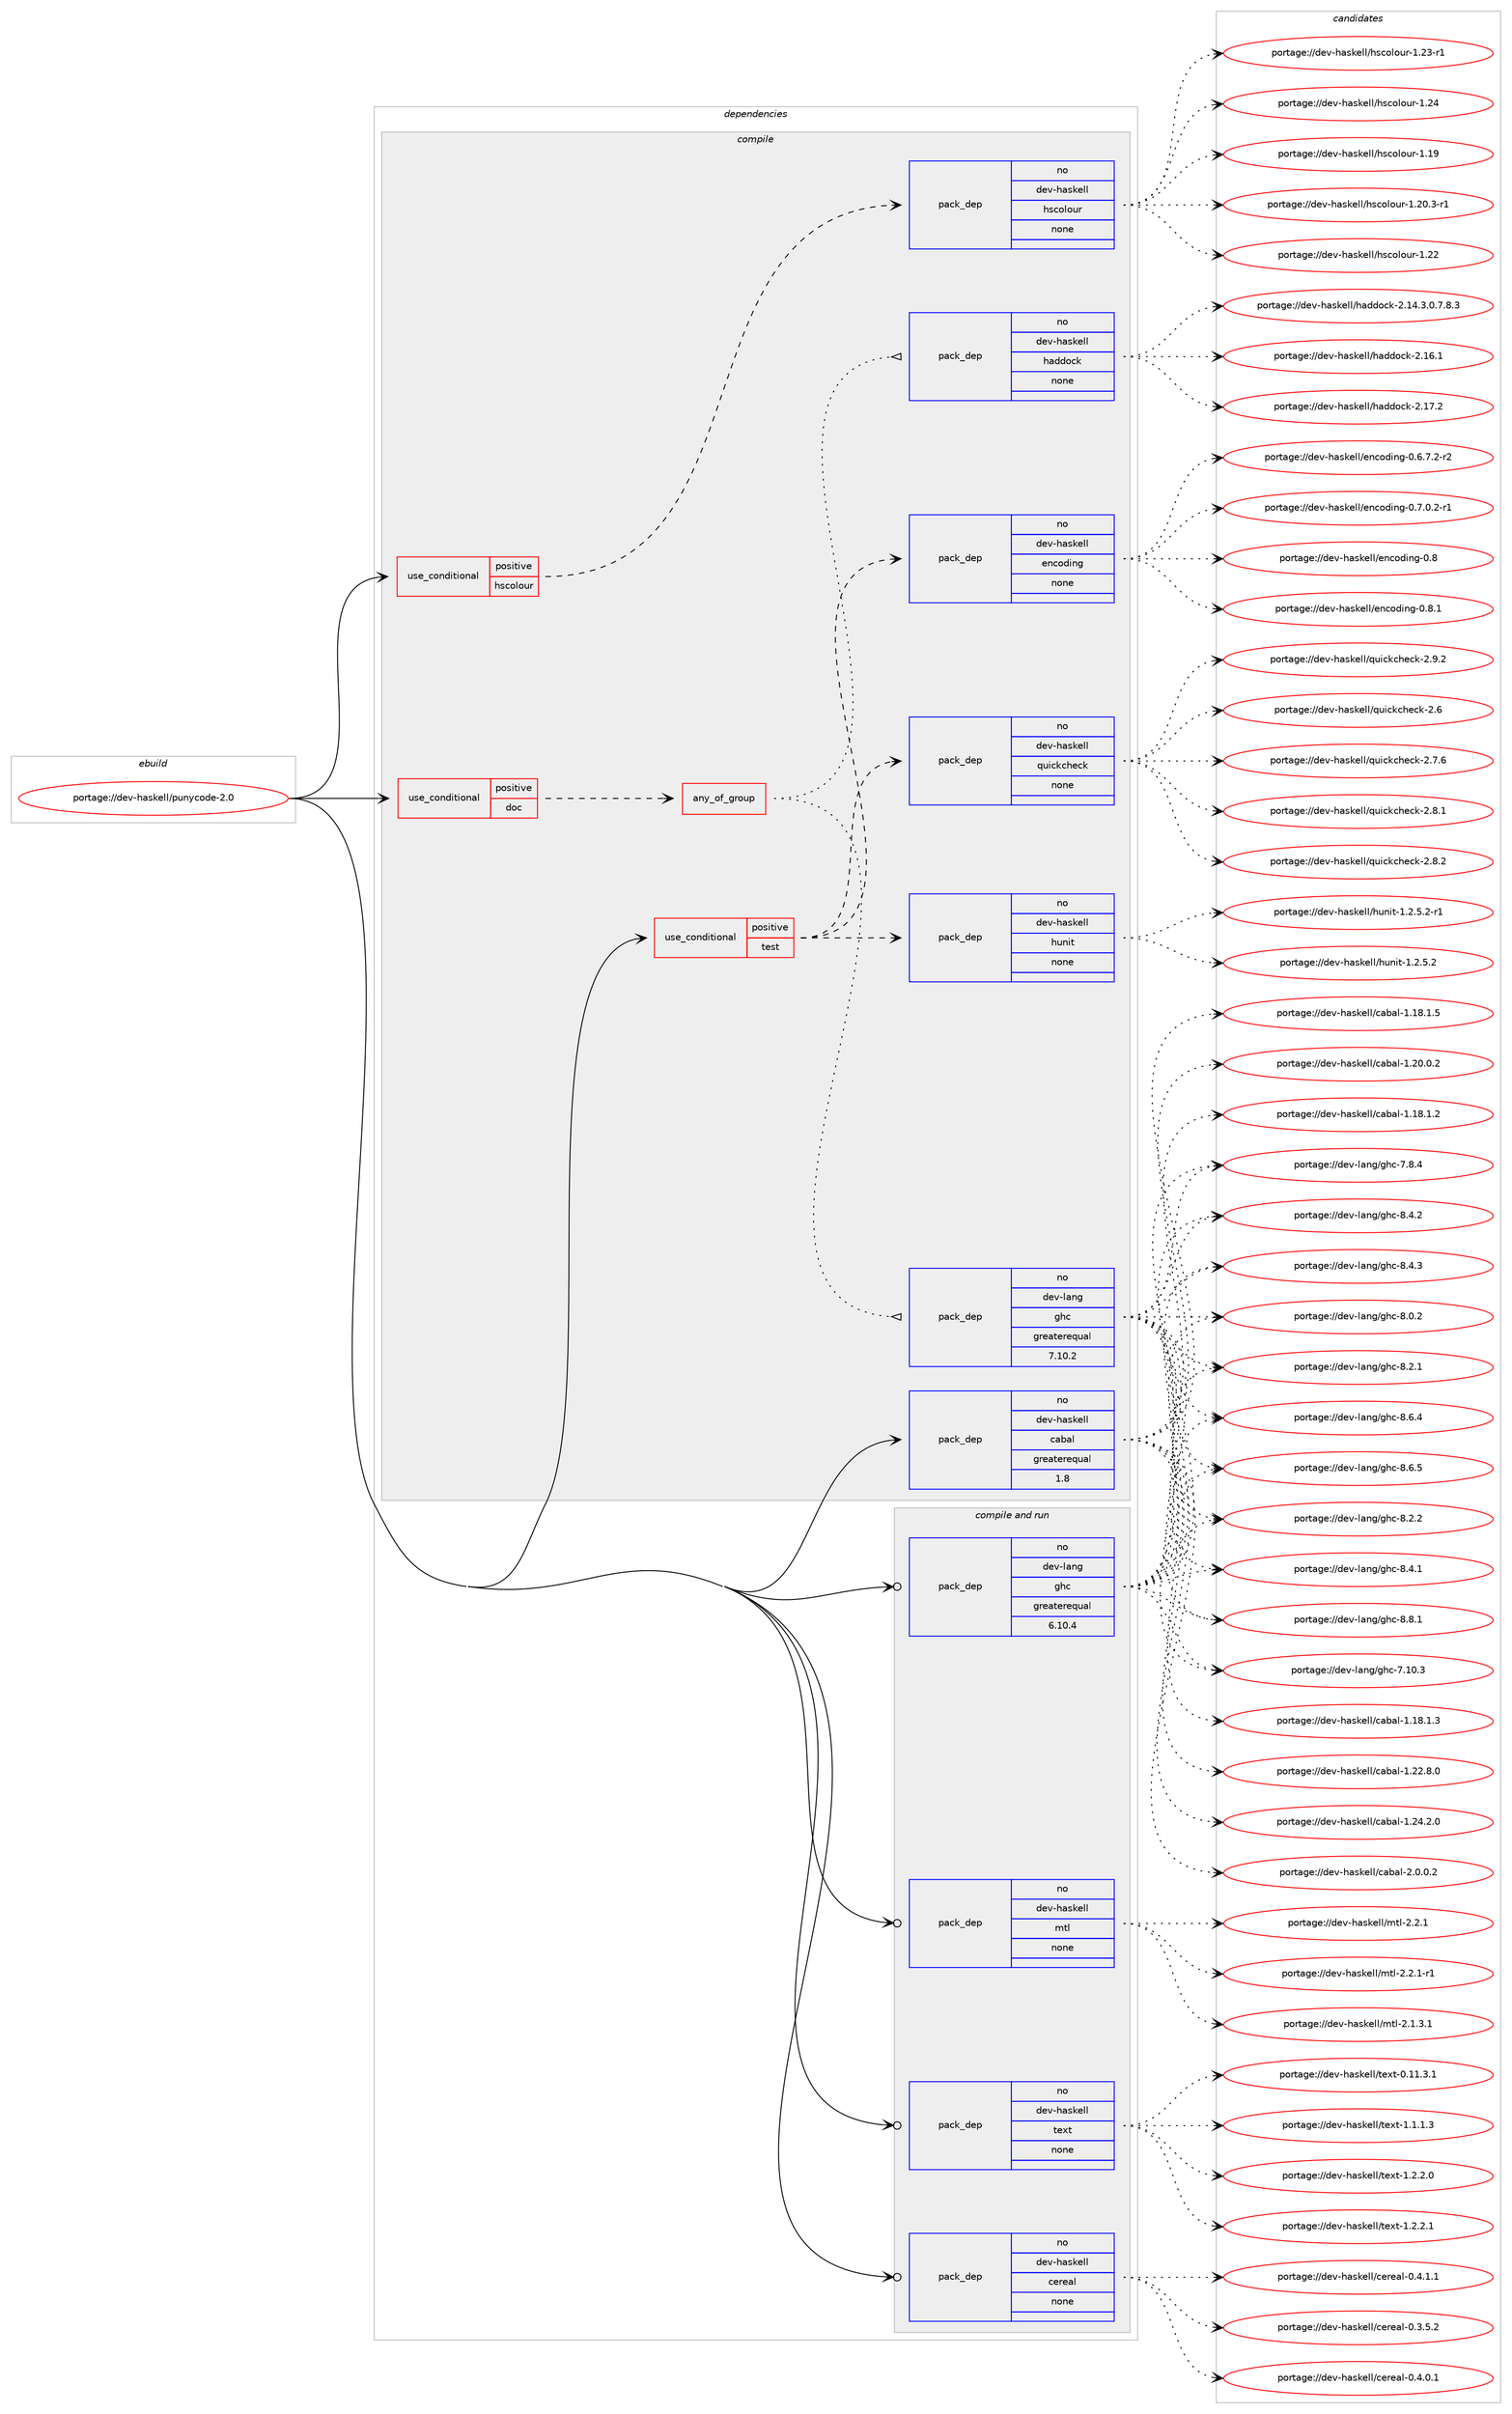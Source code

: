 digraph prolog {

# *************
# Graph options
# *************

newrank=true;
concentrate=true;
compound=true;
graph [rankdir=LR,fontname=Helvetica,fontsize=10,ranksep=1.5];#, ranksep=2.5, nodesep=0.2];
edge  [arrowhead=vee];
node  [fontname=Helvetica,fontsize=10];

# **********
# The ebuild
# **********

subgraph cluster_leftcol {
color=gray;
rank=same;
label=<<i>ebuild</i>>;
id [label="portage://dev-haskell/punycode-2.0", color=red, width=4, href="../dev-haskell/punycode-2.0.svg"];
}

# ****************
# The dependencies
# ****************

subgraph cluster_midcol {
color=gray;
label=<<i>dependencies</i>>;
subgraph cluster_compile {
fillcolor="#eeeeee";
style=filled;
label=<<i>compile</i>>;
subgraph cond16695 {
dependency77451 [label=<<TABLE BORDER="0" CELLBORDER="1" CELLSPACING="0" CELLPADDING="4"><TR><TD ROWSPAN="3" CELLPADDING="10">use_conditional</TD></TR><TR><TD>positive</TD></TR><TR><TD>doc</TD></TR></TABLE>>, shape=none, color=red];
subgraph any2203 {
dependency77452 [label=<<TABLE BORDER="0" CELLBORDER="1" CELLSPACING="0" CELLPADDING="4"><TR><TD CELLPADDING="10">any_of_group</TD></TR></TABLE>>, shape=none, color=red];subgraph pack58496 {
dependency77453 [label=<<TABLE BORDER="0" CELLBORDER="1" CELLSPACING="0" CELLPADDING="4" WIDTH="220"><TR><TD ROWSPAN="6" CELLPADDING="30">pack_dep</TD></TR><TR><TD WIDTH="110">no</TD></TR><TR><TD>dev-haskell</TD></TR><TR><TD>haddock</TD></TR><TR><TD>none</TD></TR><TR><TD></TD></TR></TABLE>>, shape=none, color=blue];
}
dependency77452:e -> dependency77453:w [weight=20,style="dotted",arrowhead="oinv"];
subgraph pack58497 {
dependency77454 [label=<<TABLE BORDER="0" CELLBORDER="1" CELLSPACING="0" CELLPADDING="4" WIDTH="220"><TR><TD ROWSPAN="6" CELLPADDING="30">pack_dep</TD></TR><TR><TD WIDTH="110">no</TD></TR><TR><TD>dev-lang</TD></TR><TR><TD>ghc</TD></TR><TR><TD>greaterequal</TD></TR><TR><TD>7.10.2</TD></TR></TABLE>>, shape=none, color=blue];
}
dependency77452:e -> dependency77454:w [weight=20,style="dotted",arrowhead="oinv"];
}
dependency77451:e -> dependency77452:w [weight=20,style="dashed",arrowhead="vee"];
}
id:e -> dependency77451:w [weight=20,style="solid",arrowhead="vee"];
subgraph cond16696 {
dependency77455 [label=<<TABLE BORDER="0" CELLBORDER="1" CELLSPACING="0" CELLPADDING="4"><TR><TD ROWSPAN="3" CELLPADDING="10">use_conditional</TD></TR><TR><TD>positive</TD></TR><TR><TD>hscolour</TD></TR></TABLE>>, shape=none, color=red];
subgraph pack58498 {
dependency77456 [label=<<TABLE BORDER="0" CELLBORDER="1" CELLSPACING="0" CELLPADDING="4" WIDTH="220"><TR><TD ROWSPAN="6" CELLPADDING="30">pack_dep</TD></TR><TR><TD WIDTH="110">no</TD></TR><TR><TD>dev-haskell</TD></TR><TR><TD>hscolour</TD></TR><TR><TD>none</TD></TR><TR><TD></TD></TR></TABLE>>, shape=none, color=blue];
}
dependency77455:e -> dependency77456:w [weight=20,style="dashed",arrowhead="vee"];
}
id:e -> dependency77455:w [weight=20,style="solid",arrowhead="vee"];
subgraph cond16697 {
dependency77457 [label=<<TABLE BORDER="0" CELLBORDER="1" CELLSPACING="0" CELLPADDING="4"><TR><TD ROWSPAN="3" CELLPADDING="10">use_conditional</TD></TR><TR><TD>positive</TD></TR><TR><TD>test</TD></TR></TABLE>>, shape=none, color=red];
subgraph pack58499 {
dependency77458 [label=<<TABLE BORDER="0" CELLBORDER="1" CELLSPACING="0" CELLPADDING="4" WIDTH="220"><TR><TD ROWSPAN="6" CELLPADDING="30">pack_dep</TD></TR><TR><TD WIDTH="110">no</TD></TR><TR><TD>dev-haskell</TD></TR><TR><TD>encoding</TD></TR><TR><TD>none</TD></TR><TR><TD></TD></TR></TABLE>>, shape=none, color=blue];
}
dependency77457:e -> dependency77458:w [weight=20,style="dashed",arrowhead="vee"];
subgraph pack58500 {
dependency77459 [label=<<TABLE BORDER="0" CELLBORDER="1" CELLSPACING="0" CELLPADDING="4" WIDTH="220"><TR><TD ROWSPAN="6" CELLPADDING="30">pack_dep</TD></TR><TR><TD WIDTH="110">no</TD></TR><TR><TD>dev-haskell</TD></TR><TR><TD>hunit</TD></TR><TR><TD>none</TD></TR><TR><TD></TD></TR></TABLE>>, shape=none, color=blue];
}
dependency77457:e -> dependency77459:w [weight=20,style="dashed",arrowhead="vee"];
subgraph pack58501 {
dependency77460 [label=<<TABLE BORDER="0" CELLBORDER="1" CELLSPACING="0" CELLPADDING="4" WIDTH="220"><TR><TD ROWSPAN="6" CELLPADDING="30">pack_dep</TD></TR><TR><TD WIDTH="110">no</TD></TR><TR><TD>dev-haskell</TD></TR><TR><TD>quickcheck</TD></TR><TR><TD>none</TD></TR><TR><TD></TD></TR></TABLE>>, shape=none, color=blue];
}
dependency77457:e -> dependency77460:w [weight=20,style="dashed",arrowhead="vee"];
}
id:e -> dependency77457:w [weight=20,style="solid",arrowhead="vee"];
subgraph pack58502 {
dependency77461 [label=<<TABLE BORDER="0" CELLBORDER="1" CELLSPACING="0" CELLPADDING="4" WIDTH="220"><TR><TD ROWSPAN="6" CELLPADDING="30">pack_dep</TD></TR><TR><TD WIDTH="110">no</TD></TR><TR><TD>dev-haskell</TD></TR><TR><TD>cabal</TD></TR><TR><TD>greaterequal</TD></TR><TR><TD>1.8</TD></TR></TABLE>>, shape=none, color=blue];
}
id:e -> dependency77461:w [weight=20,style="solid",arrowhead="vee"];
}
subgraph cluster_compileandrun {
fillcolor="#eeeeee";
style=filled;
label=<<i>compile and run</i>>;
subgraph pack58503 {
dependency77462 [label=<<TABLE BORDER="0" CELLBORDER="1" CELLSPACING="0" CELLPADDING="4" WIDTH="220"><TR><TD ROWSPAN="6" CELLPADDING="30">pack_dep</TD></TR><TR><TD WIDTH="110">no</TD></TR><TR><TD>dev-haskell</TD></TR><TR><TD>cereal</TD></TR><TR><TD>none</TD></TR><TR><TD></TD></TR></TABLE>>, shape=none, color=blue];
}
id:e -> dependency77462:w [weight=20,style="solid",arrowhead="odotvee"];
subgraph pack58504 {
dependency77463 [label=<<TABLE BORDER="0" CELLBORDER="1" CELLSPACING="0" CELLPADDING="4" WIDTH="220"><TR><TD ROWSPAN="6" CELLPADDING="30">pack_dep</TD></TR><TR><TD WIDTH="110">no</TD></TR><TR><TD>dev-haskell</TD></TR><TR><TD>mtl</TD></TR><TR><TD>none</TD></TR><TR><TD></TD></TR></TABLE>>, shape=none, color=blue];
}
id:e -> dependency77463:w [weight=20,style="solid",arrowhead="odotvee"];
subgraph pack58505 {
dependency77464 [label=<<TABLE BORDER="0" CELLBORDER="1" CELLSPACING="0" CELLPADDING="4" WIDTH="220"><TR><TD ROWSPAN="6" CELLPADDING="30">pack_dep</TD></TR><TR><TD WIDTH="110">no</TD></TR><TR><TD>dev-haskell</TD></TR><TR><TD>text</TD></TR><TR><TD>none</TD></TR><TR><TD></TD></TR></TABLE>>, shape=none, color=blue];
}
id:e -> dependency77464:w [weight=20,style="solid",arrowhead="odotvee"];
subgraph pack58506 {
dependency77465 [label=<<TABLE BORDER="0" CELLBORDER="1" CELLSPACING="0" CELLPADDING="4" WIDTH="220"><TR><TD ROWSPAN="6" CELLPADDING="30">pack_dep</TD></TR><TR><TD WIDTH="110">no</TD></TR><TR><TD>dev-lang</TD></TR><TR><TD>ghc</TD></TR><TR><TD>greaterequal</TD></TR><TR><TD>6.10.4</TD></TR></TABLE>>, shape=none, color=blue];
}
id:e -> dependency77465:w [weight=20,style="solid",arrowhead="odotvee"];
}
subgraph cluster_run {
fillcolor="#eeeeee";
style=filled;
label=<<i>run</i>>;
}
}

# **************
# The candidates
# **************

subgraph cluster_choices {
rank=same;
color=gray;
label=<<i>candidates</i>>;

subgraph choice58496 {
color=black;
nodesep=1;
choiceportage1001011184510497115107101108108471049710010011199107455046495246514648465546564651 [label="portage://dev-haskell/haddock-2.14.3.0.7.8.3", color=red, width=4,href="../dev-haskell/haddock-2.14.3.0.7.8.3.svg"];
choiceportage100101118451049711510710110810847104971001001119910745504649544649 [label="portage://dev-haskell/haddock-2.16.1", color=red, width=4,href="../dev-haskell/haddock-2.16.1.svg"];
choiceportage100101118451049711510710110810847104971001001119910745504649554650 [label="portage://dev-haskell/haddock-2.17.2", color=red, width=4,href="../dev-haskell/haddock-2.17.2.svg"];
dependency77453:e -> choiceportage1001011184510497115107101108108471049710010011199107455046495246514648465546564651:w [style=dotted,weight="100"];
dependency77453:e -> choiceportage100101118451049711510710110810847104971001001119910745504649544649:w [style=dotted,weight="100"];
dependency77453:e -> choiceportage100101118451049711510710110810847104971001001119910745504649554650:w [style=dotted,weight="100"];
}
subgraph choice58497 {
color=black;
nodesep=1;
choiceportage1001011184510897110103471031049945554649484651 [label="portage://dev-lang/ghc-7.10.3", color=red, width=4,href="../dev-lang/ghc-7.10.3.svg"];
choiceportage10010111845108971101034710310499455546564652 [label="portage://dev-lang/ghc-7.8.4", color=red, width=4,href="../dev-lang/ghc-7.8.4.svg"];
choiceportage10010111845108971101034710310499455646484650 [label="portage://dev-lang/ghc-8.0.2", color=red, width=4,href="../dev-lang/ghc-8.0.2.svg"];
choiceportage10010111845108971101034710310499455646504649 [label="portage://dev-lang/ghc-8.2.1", color=red, width=4,href="../dev-lang/ghc-8.2.1.svg"];
choiceportage10010111845108971101034710310499455646504650 [label="portage://dev-lang/ghc-8.2.2", color=red, width=4,href="../dev-lang/ghc-8.2.2.svg"];
choiceportage10010111845108971101034710310499455646524649 [label="portage://dev-lang/ghc-8.4.1", color=red, width=4,href="../dev-lang/ghc-8.4.1.svg"];
choiceportage10010111845108971101034710310499455646524650 [label="portage://dev-lang/ghc-8.4.2", color=red, width=4,href="../dev-lang/ghc-8.4.2.svg"];
choiceportage10010111845108971101034710310499455646524651 [label="portage://dev-lang/ghc-8.4.3", color=red, width=4,href="../dev-lang/ghc-8.4.3.svg"];
choiceportage10010111845108971101034710310499455646544652 [label="portage://dev-lang/ghc-8.6.4", color=red, width=4,href="../dev-lang/ghc-8.6.4.svg"];
choiceportage10010111845108971101034710310499455646544653 [label="portage://dev-lang/ghc-8.6.5", color=red, width=4,href="../dev-lang/ghc-8.6.5.svg"];
choiceportage10010111845108971101034710310499455646564649 [label="portage://dev-lang/ghc-8.8.1", color=red, width=4,href="../dev-lang/ghc-8.8.1.svg"];
dependency77454:e -> choiceportage1001011184510897110103471031049945554649484651:w [style=dotted,weight="100"];
dependency77454:e -> choiceportage10010111845108971101034710310499455546564652:w [style=dotted,weight="100"];
dependency77454:e -> choiceportage10010111845108971101034710310499455646484650:w [style=dotted,weight="100"];
dependency77454:e -> choiceportage10010111845108971101034710310499455646504649:w [style=dotted,weight="100"];
dependency77454:e -> choiceportage10010111845108971101034710310499455646504650:w [style=dotted,weight="100"];
dependency77454:e -> choiceportage10010111845108971101034710310499455646524649:w [style=dotted,weight="100"];
dependency77454:e -> choiceportage10010111845108971101034710310499455646524650:w [style=dotted,weight="100"];
dependency77454:e -> choiceportage10010111845108971101034710310499455646524651:w [style=dotted,weight="100"];
dependency77454:e -> choiceportage10010111845108971101034710310499455646544652:w [style=dotted,weight="100"];
dependency77454:e -> choiceportage10010111845108971101034710310499455646544653:w [style=dotted,weight="100"];
dependency77454:e -> choiceportage10010111845108971101034710310499455646564649:w [style=dotted,weight="100"];
}
subgraph choice58498 {
color=black;
nodesep=1;
choiceportage100101118451049711510710110810847104115991111081111171144549464957 [label="portage://dev-haskell/hscolour-1.19", color=red, width=4,href="../dev-haskell/hscolour-1.19.svg"];
choiceportage10010111845104971151071011081084710411599111108111117114454946504846514511449 [label="portage://dev-haskell/hscolour-1.20.3-r1", color=red, width=4,href="../dev-haskell/hscolour-1.20.3-r1.svg"];
choiceportage100101118451049711510710110810847104115991111081111171144549465050 [label="portage://dev-haskell/hscolour-1.22", color=red, width=4,href="../dev-haskell/hscolour-1.22.svg"];
choiceportage1001011184510497115107101108108471041159911110811111711445494650514511449 [label="portage://dev-haskell/hscolour-1.23-r1", color=red, width=4,href="../dev-haskell/hscolour-1.23-r1.svg"];
choiceportage100101118451049711510710110810847104115991111081111171144549465052 [label="portage://dev-haskell/hscolour-1.24", color=red, width=4,href="../dev-haskell/hscolour-1.24.svg"];
dependency77456:e -> choiceportage100101118451049711510710110810847104115991111081111171144549464957:w [style=dotted,weight="100"];
dependency77456:e -> choiceportage10010111845104971151071011081084710411599111108111117114454946504846514511449:w [style=dotted,weight="100"];
dependency77456:e -> choiceportage100101118451049711510710110810847104115991111081111171144549465050:w [style=dotted,weight="100"];
dependency77456:e -> choiceportage1001011184510497115107101108108471041159911110811111711445494650514511449:w [style=dotted,weight="100"];
dependency77456:e -> choiceportage100101118451049711510710110810847104115991111081111171144549465052:w [style=dotted,weight="100"];
}
subgraph choice58499 {
color=black;
nodesep=1;
choiceportage1001011184510497115107101108108471011109911110010511010345484654465546504511450 [label="portage://dev-haskell/encoding-0.6.7.2-r2", color=red, width=4,href="../dev-haskell/encoding-0.6.7.2-r2.svg"];
choiceportage1001011184510497115107101108108471011109911110010511010345484655464846504511449 [label="portage://dev-haskell/encoding-0.7.0.2-r1", color=red, width=4,href="../dev-haskell/encoding-0.7.0.2-r1.svg"];
choiceportage1001011184510497115107101108108471011109911110010511010345484656 [label="portage://dev-haskell/encoding-0.8", color=red, width=4,href="../dev-haskell/encoding-0.8.svg"];
choiceportage10010111845104971151071011081084710111099111100105110103454846564649 [label="portage://dev-haskell/encoding-0.8.1", color=red, width=4,href="../dev-haskell/encoding-0.8.1.svg"];
dependency77458:e -> choiceportage1001011184510497115107101108108471011109911110010511010345484654465546504511450:w [style=dotted,weight="100"];
dependency77458:e -> choiceportage1001011184510497115107101108108471011109911110010511010345484655464846504511449:w [style=dotted,weight="100"];
dependency77458:e -> choiceportage1001011184510497115107101108108471011109911110010511010345484656:w [style=dotted,weight="100"];
dependency77458:e -> choiceportage10010111845104971151071011081084710111099111100105110103454846564649:w [style=dotted,weight="100"];
}
subgraph choice58500 {
color=black;
nodesep=1;
choiceportage1001011184510497115107101108108471041171101051164549465046534650 [label="portage://dev-haskell/hunit-1.2.5.2", color=red, width=4,href="../dev-haskell/hunit-1.2.5.2.svg"];
choiceportage10010111845104971151071011081084710411711010511645494650465346504511449 [label="portage://dev-haskell/hunit-1.2.5.2-r1", color=red, width=4,href="../dev-haskell/hunit-1.2.5.2-r1.svg"];
dependency77459:e -> choiceportage1001011184510497115107101108108471041171101051164549465046534650:w [style=dotted,weight="100"];
dependency77459:e -> choiceportage10010111845104971151071011081084710411711010511645494650465346504511449:w [style=dotted,weight="100"];
}
subgraph choice58501 {
color=black;
nodesep=1;
choiceportage10010111845104971151071011081084711311710599107991041019910745504654 [label="portage://dev-haskell/quickcheck-2.6", color=red, width=4,href="../dev-haskell/quickcheck-2.6.svg"];
choiceportage100101118451049711510710110810847113117105991079910410199107455046554654 [label="portage://dev-haskell/quickcheck-2.7.6", color=red, width=4,href="../dev-haskell/quickcheck-2.7.6.svg"];
choiceportage100101118451049711510710110810847113117105991079910410199107455046564649 [label="portage://dev-haskell/quickcheck-2.8.1", color=red, width=4,href="../dev-haskell/quickcheck-2.8.1.svg"];
choiceportage100101118451049711510710110810847113117105991079910410199107455046564650 [label="portage://dev-haskell/quickcheck-2.8.2", color=red, width=4,href="../dev-haskell/quickcheck-2.8.2.svg"];
choiceportage100101118451049711510710110810847113117105991079910410199107455046574650 [label="portage://dev-haskell/quickcheck-2.9.2", color=red, width=4,href="../dev-haskell/quickcheck-2.9.2.svg"];
dependency77460:e -> choiceportage10010111845104971151071011081084711311710599107991041019910745504654:w [style=dotted,weight="100"];
dependency77460:e -> choiceportage100101118451049711510710110810847113117105991079910410199107455046554654:w [style=dotted,weight="100"];
dependency77460:e -> choiceportage100101118451049711510710110810847113117105991079910410199107455046564649:w [style=dotted,weight="100"];
dependency77460:e -> choiceportage100101118451049711510710110810847113117105991079910410199107455046564650:w [style=dotted,weight="100"];
dependency77460:e -> choiceportage100101118451049711510710110810847113117105991079910410199107455046574650:w [style=dotted,weight="100"];
}
subgraph choice58502 {
color=black;
nodesep=1;
choiceportage10010111845104971151071011081084799979897108454946495646494650 [label="portage://dev-haskell/cabal-1.18.1.2", color=red, width=4,href="../dev-haskell/cabal-1.18.1.2.svg"];
choiceportage10010111845104971151071011081084799979897108454946495646494651 [label="portage://dev-haskell/cabal-1.18.1.3", color=red, width=4,href="../dev-haskell/cabal-1.18.1.3.svg"];
choiceportage10010111845104971151071011081084799979897108454946495646494653 [label="portage://dev-haskell/cabal-1.18.1.5", color=red, width=4,href="../dev-haskell/cabal-1.18.1.5.svg"];
choiceportage10010111845104971151071011081084799979897108454946504846484650 [label="portage://dev-haskell/cabal-1.20.0.2", color=red, width=4,href="../dev-haskell/cabal-1.20.0.2.svg"];
choiceportage10010111845104971151071011081084799979897108454946505046564648 [label="portage://dev-haskell/cabal-1.22.8.0", color=red, width=4,href="../dev-haskell/cabal-1.22.8.0.svg"];
choiceportage10010111845104971151071011081084799979897108454946505246504648 [label="portage://dev-haskell/cabal-1.24.2.0", color=red, width=4,href="../dev-haskell/cabal-1.24.2.0.svg"];
choiceportage100101118451049711510710110810847999798971084550464846484650 [label="portage://dev-haskell/cabal-2.0.0.2", color=red, width=4,href="../dev-haskell/cabal-2.0.0.2.svg"];
dependency77461:e -> choiceportage10010111845104971151071011081084799979897108454946495646494650:w [style=dotted,weight="100"];
dependency77461:e -> choiceportage10010111845104971151071011081084799979897108454946495646494651:w [style=dotted,weight="100"];
dependency77461:e -> choiceportage10010111845104971151071011081084799979897108454946495646494653:w [style=dotted,weight="100"];
dependency77461:e -> choiceportage10010111845104971151071011081084799979897108454946504846484650:w [style=dotted,weight="100"];
dependency77461:e -> choiceportage10010111845104971151071011081084799979897108454946505046564648:w [style=dotted,weight="100"];
dependency77461:e -> choiceportage10010111845104971151071011081084799979897108454946505246504648:w [style=dotted,weight="100"];
dependency77461:e -> choiceportage100101118451049711510710110810847999798971084550464846484650:w [style=dotted,weight="100"];
}
subgraph choice58503 {
color=black;
nodesep=1;
choiceportage10010111845104971151071011081084799101114101971084548465146534650 [label="portage://dev-haskell/cereal-0.3.5.2", color=red, width=4,href="../dev-haskell/cereal-0.3.5.2.svg"];
choiceportage10010111845104971151071011081084799101114101971084548465246484649 [label="portage://dev-haskell/cereal-0.4.0.1", color=red, width=4,href="../dev-haskell/cereal-0.4.0.1.svg"];
choiceportage10010111845104971151071011081084799101114101971084548465246494649 [label="portage://dev-haskell/cereal-0.4.1.1", color=red, width=4,href="../dev-haskell/cereal-0.4.1.1.svg"];
dependency77462:e -> choiceportage10010111845104971151071011081084799101114101971084548465146534650:w [style=dotted,weight="100"];
dependency77462:e -> choiceportage10010111845104971151071011081084799101114101971084548465246484649:w [style=dotted,weight="100"];
dependency77462:e -> choiceportage10010111845104971151071011081084799101114101971084548465246494649:w [style=dotted,weight="100"];
}
subgraph choice58504 {
color=black;
nodesep=1;
choiceportage1001011184510497115107101108108471091161084550464946514649 [label="portage://dev-haskell/mtl-2.1.3.1", color=red, width=4,href="../dev-haskell/mtl-2.1.3.1.svg"];
choiceportage100101118451049711510710110810847109116108455046504649 [label="portage://dev-haskell/mtl-2.2.1", color=red, width=4,href="../dev-haskell/mtl-2.2.1.svg"];
choiceportage1001011184510497115107101108108471091161084550465046494511449 [label="portage://dev-haskell/mtl-2.2.1-r1", color=red, width=4,href="../dev-haskell/mtl-2.2.1-r1.svg"];
dependency77463:e -> choiceportage1001011184510497115107101108108471091161084550464946514649:w [style=dotted,weight="100"];
dependency77463:e -> choiceportage100101118451049711510710110810847109116108455046504649:w [style=dotted,weight="100"];
dependency77463:e -> choiceportage1001011184510497115107101108108471091161084550465046494511449:w [style=dotted,weight="100"];
}
subgraph choice58505 {
color=black;
nodesep=1;
choiceportage100101118451049711510710110810847116101120116454846494946514649 [label="portage://dev-haskell/text-0.11.3.1", color=red, width=4,href="../dev-haskell/text-0.11.3.1.svg"];
choiceportage1001011184510497115107101108108471161011201164549464946494651 [label="portage://dev-haskell/text-1.1.1.3", color=red, width=4,href="../dev-haskell/text-1.1.1.3.svg"];
choiceportage1001011184510497115107101108108471161011201164549465046504648 [label="portage://dev-haskell/text-1.2.2.0", color=red, width=4,href="../dev-haskell/text-1.2.2.0.svg"];
choiceportage1001011184510497115107101108108471161011201164549465046504649 [label="portage://dev-haskell/text-1.2.2.1", color=red, width=4,href="../dev-haskell/text-1.2.2.1.svg"];
dependency77464:e -> choiceportage100101118451049711510710110810847116101120116454846494946514649:w [style=dotted,weight="100"];
dependency77464:e -> choiceportage1001011184510497115107101108108471161011201164549464946494651:w [style=dotted,weight="100"];
dependency77464:e -> choiceportage1001011184510497115107101108108471161011201164549465046504648:w [style=dotted,weight="100"];
dependency77464:e -> choiceportage1001011184510497115107101108108471161011201164549465046504649:w [style=dotted,weight="100"];
}
subgraph choice58506 {
color=black;
nodesep=1;
choiceportage1001011184510897110103471031049945554649484651 [label="portage://dev-lang/ghc-7.10.3", color=red, width=4,href="../dev-lang/ghc-7.10.3.svg"];
choiceportage10010111845108971101034710310499455546564652 [label="portage://dev-lang/ghc-7.8.4", color=red, width=4,href="../dev-lang/ghc-7.8.4.svg"];
choiceportage10010111845108971101034710310499455646484650 [label="portage://dev-lang/ghc-8.0.2", color=red, width=4,href="../dev-lang/ghc-8.0.2.svg"];
choiceportage10010111845108971101034710310499455646504649 [label="portage://dev-lang/ghc-8.2.1", color=red, width=4,href="../dev-lang/ghc-8.2.1.svg"];
choiceportage10010111845108971101034710310499455646504650 [label="portage://dev-lang/ghc-8.2.2", color=red, width=4,href="../dev-lang/ghc-8.2.2.svg"];
choiceportage10010111845108971101034710310499455646524649 [label="portage://dev-lang/ghc-8.4.1", color=red, width=4,href="../dev-lang/ghc-8.4.1.svg"];
choiceportage10010111845108971101034710310499455646524650 [label="portage://dev-lang/ghc-8.4.2", color=red, width=4,href="../dev-lang/ghc-8.4.2.svg"];
choiceportage10010111845108971101034710310499455646524651 [label="portage://dev-lang/ghc-8.4.3", color=red, width=4,href="../dev-lang/ghc-8.4.3.svg"];
choiceportage10010111845108971101034710310499455646544652 [label="portage://dev-lang/ghc-8.6.4", color=red, width=4,href="../dev-lang/ghc-8.6.4.svg"];
choiceportage10010111845108971101034710310499455646544653 [label="portage://dev-lang/ghc-8.6.5", color=red, width=4,href="../dev-lang/ghc-8.6.5.svg"];
choiceportage10010111845108971101034710310499455646564649 [label="portage://dev-lang/ghc-8.8.1", color=red, width=4,href="../dev-lang/ghc-8.8.1.svg"];
dependency77465:e -> choiceportage1001011184510897110103471031049945554649484651:w [style=dotted,weight="100"];
dependency77465:e -> choiceportage10010111845108971101034710310499455546564652:w [style=dotted,weight="100"];
dependency77465:e -> choiceportage10010111845108971101034710310499455646484650:w [style=dotted,weight="100"];
dependency77465:e -> choiceportage10010111845108971101034710310499455646504649:w [style=dotted,weight="100"];
dependency77465:e -> choiceportage10010111845108971101034710310499455646504650:w [style=dotted,weight="100"];
dependency77465:e -> choiceportage10010111845108971101034710310499455646524649:w [style=dotted,weight="100"];
dependency77465:e -> choiceportage10010111845108971101034710310499455646524650:w [style=dotted,weight="100"];
dependency77465:e -> choiceportage10010111845108971101034710310499455646524651:w [style=dotted,weight="100"];
dependency77465:e -> choiceportage10010111845108971101034710310499455646544652:w [style=dotted,weight="100"];
dependency77465:e -> choiceportage10010111845108971101034710310499455646544653:w [style=dotted,weight="100"];
dependency77465:e -> choiceportage10010111845108971101034710310499455646564649:w [style=dotted,weight="100"];
}
}

}
